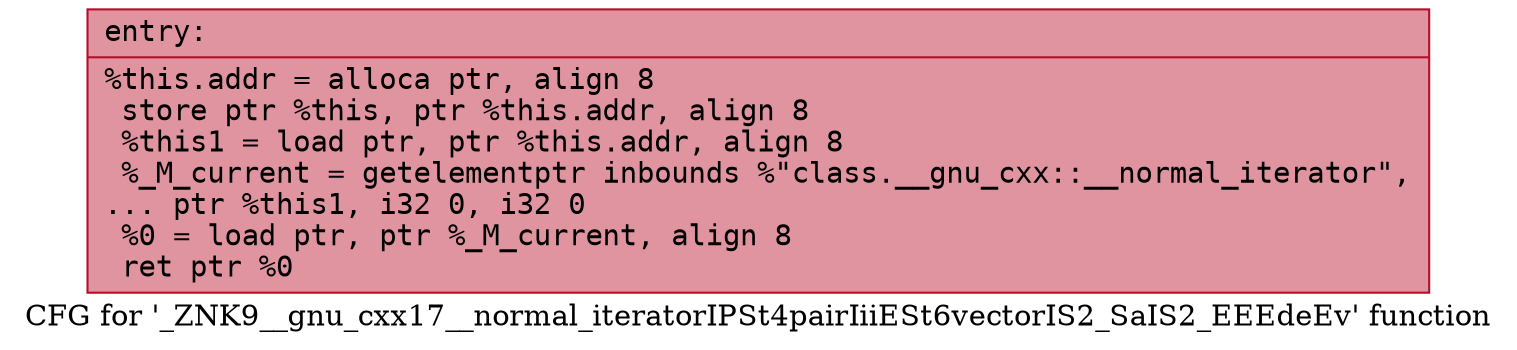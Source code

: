 digraph "CFG for '_ZNK9__gnu_cxx17__normal_iteratorIPSt4pairIiiESt6vectorIS2_SaIS2_EEEdeEv' function" {
	label="CFG for '_ZNK9__gnu_cxx17__normal_iteratorIPSt4pairIiiESt6vectorIS2_SaIS2_EEEdeEv' function";

	Node0x55c954eda710 [shape=record,color="#b70d28ff", style=filled, fillcolor="#b70d2870" fontname="Courier",label="{entry:\l|  %this.addr = alloca ptr, align 8\l  store ptr %this, ptr %this.addr, align 8\l  %this1 = load ptr, ptr %this.addr, align 8\l  %_M_current = getelementptr inbounds %\"class.__gnu_cxx::__normal_iterator\",\l... ptr %this1, i32 0, i32 0\l  %0 = load ptr, ptr %_M_current, align 8\l  ret ptr %0\l}"];
}
